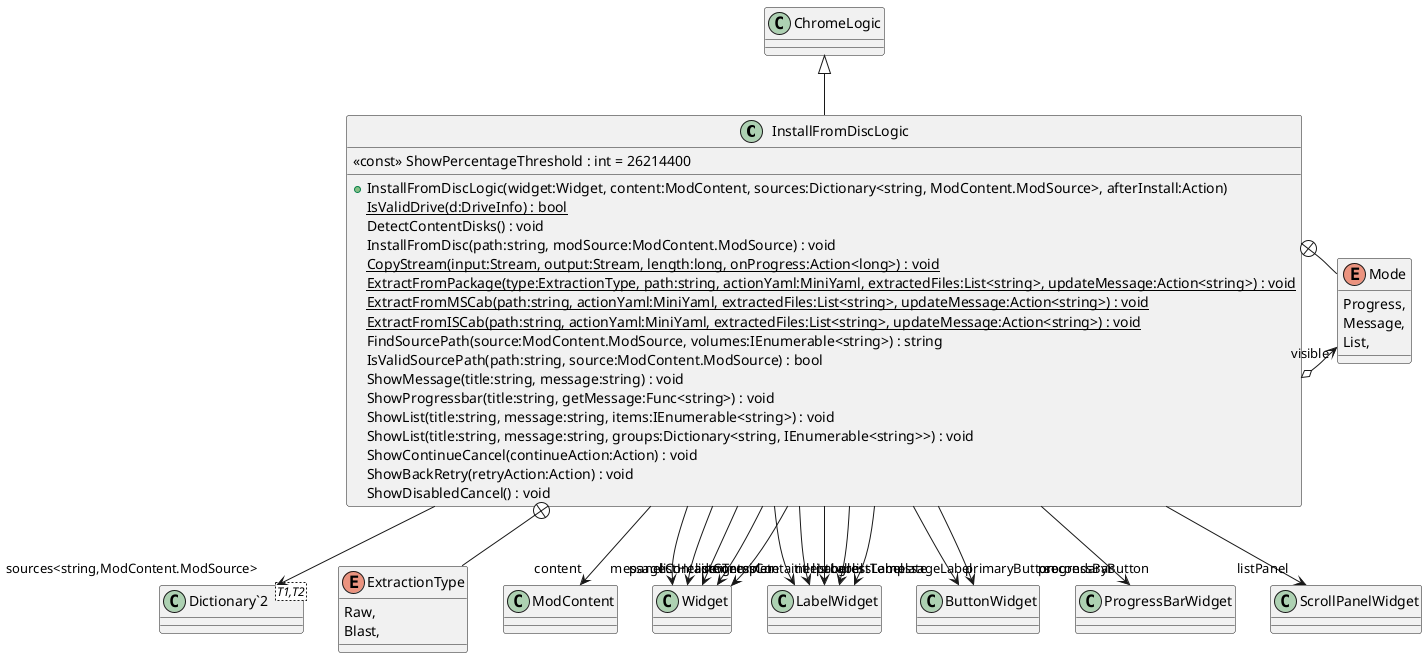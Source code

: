 @startuml
class InstallFromDiscLogic {
    <<const>> ShowPercentageThreshold : int = 26214400
    + InstallFromDiscLogic(widget:Widget, content:ModContent, sources:Dictionary<string, ModContent.ModSource>, afterInstall:Action)
    {static} IsValidDrive(d:DriveInfo) : bool
    DetectContentDisks() : void
    InstallFromDisc(path:string, modSource:ModContent.ModSource) : void
    {static} CopyStream(input:Stream, output:Stream, length:long, onProgress:Action<long>) : void
    {static} ExtractFromPackage(type:ExtractionType, path:string, actionYaml:MiniYaml, extractedFiles:List<string>, updateMessage:Action<string>) : void
    {static} ExtractFromMSCab(path:string, actionYaml:MiniYaml, extractedFiles:List<string>, updateMessage:Action<string>) : void
    {static} ExtractFromISCab(path:string, actionYaml:MiniYaml, extractedFiles:List<string>, updateMessage:Action<string>) : void
    FindSourcePath(source:ModContent.ModSource, volumes:IEnumerable<string>) : string
    IsValidSourcePath(path:string, source:ModContent.ModSource) : bool
    ShowMessage(title:string, message:string) : void
    ShowProgressbar(title:string, getMessage:Func<string>) : void
    ShowList(title:string, message:string, items:IEnumerable<string>) : void
    ShowList(title:string, message:string, groups:Dictionary<string, IEnumerable<string>>) : void
    ShowContinueCancel(continueAction:Action) : void
    ShowBackRetry(retryAction:Action) : void
    ShowDisabledCancel() : void
}
enum Mode {
    Progress,
    Message,
    List,
}
class "Dictionary`2"<T1,T2> {
}
enum ExtractionType {
    Raw,
    Blast,
}
ChromeLogic <|-- InstallFromDiscLogic
InstallFromDiscLogic --> "content" ModContent
InstallFromDiscLogic --> "sources<string,ModContent.ModSource>" "Dictionary`2"
InstallFromDiscLogic --> "panel" Widget
InstallFromDiscLogic --> "titleLabel" LabelWidget
InstallFromDiscLogic --> "primaryButton" ButtonWidget
InstallFromDiscLogic --> "secondaryButton" ButtonWidget
InstallFromDiscLogic --> "progressContainer" Widget
InstallFromDiscLogic --> "progressBar" ProgressBarWidget
InstallFromDiscLogic --> "progressLabel" LabelWidget
InstallFromDiscLogic --> "messageContainer" Widget
InstallFromDiscLogic --> "messageLabel" LabelWidget
InstallFromDiscLogic --> "listContainer" Widget
InstallFromDiscLogic --> "listPanel" ScrollPanelWidget
InstallFromDiscLogic --> "listHeaderTemplate" Widget
InstallFromDiscLogic --> "listTemplate" LabelWidget
InstallFromDiscLogic --> "listLabel" LabelWidget
InstallFromDiscLogic o-> "visible" Mode
InstallFromDiscLogic +-- Mode
InstallFromDiscLogic +-- ExtractionType
@enduml
